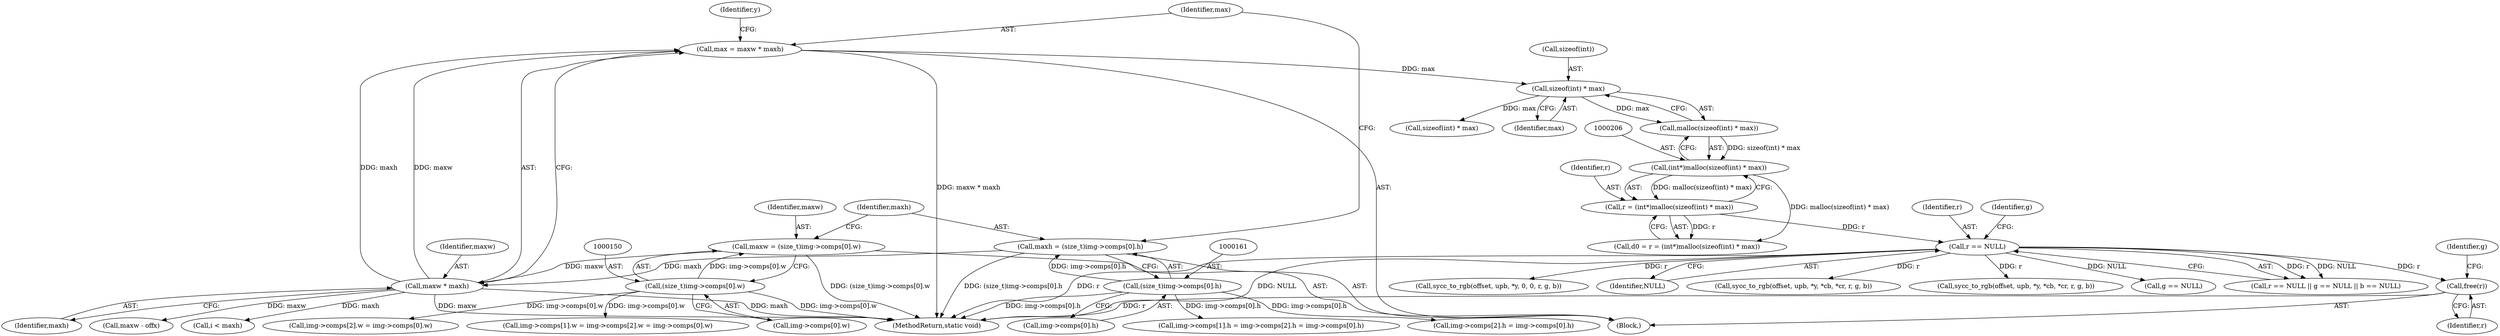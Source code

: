 digraph "0_openjpeg_15f081c89650dccee4aa4ae66f614c3fdb268767_1@pointer" {
"1000532" [label="(Call,free(r))"];
"1000236" [label="(Call,r == NULL)"];
"1000203" [label="(Call,r = (int*)malloc(sizeof(int) * max))"];
"1000205" [label="(Call,(int*)malloc(sizeof(int) * max))"];
"1000207" [label="(Call,malloc(sizeof(int) * max))"];
"1000208" [label="(Call,sizeof(int) * max)"];
"1000169" [label="(Call,max = maxw * maxh)"];
"1000171" [label="(Call,maxw * maxh)"];
"1000147" [label="(Call,maxw = (size_t)img->comps[0].w)"];
"1000149" [label="(Call,(size_t)img->comps[0].w)"];
"1000158" [label="(Call,maxh = (size_t)img->comps[0].h)"];
"1000160" [label="(Call,(size_t)img->comps[0].h)"];
"1000175" [label="(Identifier,y)"];
"1000464" [label="(Call,img->comps[2].h = img->comps[0].h)"];
"1000151" [label="(Call,img->comps[0].w)"];
"1000256" [label="(Call,maxw - offx)"];
"1000205" [label="(Call,(int*)malloc(sizeof(int) * max))"];
"1000104" [label="(Block,)"];
"1000204" [label="(Identifier,r)"];
"1000171" [label="(Call,maxw * maxh)"];
"1000535" [label="(Identifier,g)"];
"1000219" [label="(Call,sizeof(int) * max)"];
"1000538" [label="(MethodReturn,static void)"];
"1000309" [label="(Call,sycc_to_rgb(offset, upb, *y, *cb, *cr, r, g, b))"];
"1000147" [label="(Call,maxw = (size_t)img->comps[0].w)"];
"1000169" [label="(Call,max = maxw * maxh)"];
"1000203" [label="(Call,r = (int*)malloc(sizeof(int) * max))"];
"1000148" [label="(Identifier,maxw)"];
"1000160" [label="(Call,(size_t)img->comps[0].h)"];
"1000211" [label="(Identifier,max)"];
"1000441" [label="(Call,img->comps[2].w = img->comps[0].w)"];
"1000237" [label="(Identifier,r)"];
"1000240" [label="(Call,g == NULL)"];
"1000207" [label="(Call,malloc(sizeof(int) * max))"];
"1000159" [label="(Identifier,maxh)"];
"1000162" [label="(Call,img->comps[0].h)"];
"1000532" [label="(Call,free(r))"];
"1000433" [label="(Call,img->comps[1].w = img->comps[2].w = img->comps[0].w)"];
"1000235" [label="(Call,r == NULL || g == NULL || b == NULL)"];
"1000275" [label="(Call,sycc_to_rgb(offset, upb, *y, 0, 0, r, g, b))"];
"1000149" [label="(Call,(size_t)img->comps[0].w)"];
"1000241" [label="(Identifier,g)"];
"1000238" [label="(Identifier,NULL)"];
"1000201" [label="(Call,d0 = r = (int*)malloc(sizeof(int) * max))"];
"1000533" [label="(Identifier,r)"];
"1000358" [label="(Call,sycc_to_rgb(offset, upb, *y, *cb, *cr, r, g, b))"];
"1000263" [label="(Call,i < maxh)"];
"1000170" [label="(Identifier,max)"];
"1000173" [label="(Identifier,maxh)"];
"1000209" [label="(Call,sizeof(int))"];
"1000172" [label="(Identifier,maxw)"];
"1000208" [label="(Call,sizeof(int) * max)"];
"1000158" [label="(Call,maxh = (size_t)img->comps[0].h)"];
"1000236" [label="(Call,r == NULL)"];
"1000456" [label="(Call,img->comps[1].h = img->comps[2].h = img->comps[0].h)"];
"1000532" -> "1000104"  [label="AST: "];
"1000532" -> "1000533"  [label="CFG: "];
"1000533" -> "1000532"  [label="AST: "];
"1000535" -> "1000532"  [label="CFG: "];
"1000532" -> "1000538"  [label="DDG: r"];
"1000236" -> "1000532"  [label="DDG: r"];
"1000236" -> "1000235"  [label="AST: "];
"1000236" -> "1000238"  [label="CFG: "];
"1000237" -> "1000236"  [label="AST: "];
"1000238" -> "1000236"  [label="AST: "];
"1000241" -> "1000236"  [label="CFG: "];
"1000235" -> "1000236"  [label="CFG: "];
"1000236" -> "1000538"  [label="DDG: r"];
"1000236" -> "1000538"  [label="DDG: NULL"];
"1000236" -> "1000235"  [label="DDG: r"];
"1000236" -> "1000235"  [label="DDG: NULL"];
"1000203" -> "1000236"  [label="DDG: r"];
"1000236" -> "1000240"  [label="DDG: NULL"];
"1000236" -> "1000275"  [label="DDG: r"];
"1000236" -> "1000309"  [label="DDG: r"];
"1000236" -> "1000358"  [label="DDG: r"];
"1000203" -> "1000201"  [label="AST: "];
"1000203" -> "1000205"  [label="CFG: "];
"1000204" -> "1000203"  [label="AST: "];
"1000205" -> "1000203"  [label="AST: "];
"1000201" -> "1000203"  [label="CFG: "];
"1000203" -> "1000201"  [label="DDG: r"];
"1000205" -> "1000203"  [label="DDG: malloc(sizeof(int) * max)"];
"1000205" -> "1000207"  [label="CFG: "];
"1000206" -> "1000205"  [label="AST: "];
"1000207" -> "1000205"  [label="AST: "];
"1000205" -> "1000201"  [label="DDG: malloc(sizeof(int) * max)"];
"1000207" -> "1000205"  [label="DDG: sizeof(int) * max"];
"1000207" -> "1000208"  [label="CFG: "];
"1000208" -> "1000207"  [label="AST: "];
"1000208" -> "1000207"  [label="DDG: max"];
"1000208" -> "1000211"  [label="CFG: "];
"1000209" -> "1000208"  [label="AST: "];
"1000211" -> "1000208"  [label="AST: "];
"1000169" -> "1000208"  [label="DDG: max"];
"1000208" -> "1000219"  [label="DDG: max"];
"1000169" -> "1000104"  [label="AST: "];
"1000169" -> "1000171"  [label="CFG: "];
"1000170" -> "1000169"  [label="AST: "];
"1000171" -> "1000169"  [label="AST: "];
"1000175" -> "1000169"  [label="CFG: "];
"1000169" -> "1000538"  [label="DDG: maxw * maxh"];
"1000171" -> "1000169"  [label="DDG: maxw"];
"1000171" -> "1000169"  [label="DDG: maxh"];
"1000171" -> "1000173"  [label="CFG: "];
"1000172" -> "1000171"  [label="AST: "];
"1000173" -> "1000171"  [label="AST: "];
"1000171" -> "1000538"  [label="DDG: maxw"];
"1000171" -> "1000538"  [label="DDG: maxh"];
"1000147" -> "1000171"  [label="DDG: maxw"];
"1000158" -> "1000171"  [label="DDG: maxh"];
"1000171" -> "1000256"  [label="DDG: maxw"];
"1000171" -> "1000263"  [label="DDG: maxh"];
"1000147" -> "1000104"  [label="AST: "];
"1000147" -> "1000149"  [label="CFG: "];
"1000148" -> "1000147"  [label="AST: "];
"1000149" -> "1000147"  [label="AST: "];
"1000159" -> "1000147"  [label="CFG: "];
"1000147" -> "1000538"  [label="DDG: (size_t)img->comps[0].w"];
"1000149" -> "1000147"  [label="DDG: img->comps[0].w"];
"1000149" -> "1000151"  [label="CFG: "];
"1000150" -> "1000149"  [label="AST: "];
"1000151" -> "1000149"  [label="AST: "];
"1000149" -> "1000538"  [label="DDG: img->comps[0].w"];
"1000149" -> "1000433"  [label="DDG: img->comps[0].w"];
"1000149" -> "1000441"  [label="DDG: img->comps[0].w"];
"1000158" -> "1000104"  [label="AST: "];
"1000158" -> "1000160"  [label="CFG: "];
"1000159" -> "1000158"  [label="AST: "];
"1000160" -> "1000158"  [label="AST: "];
"1000170" -> "1000158"  [label="CFG: "];
"1000158" -> "1000538"  [label="DDG: (size_t)img->comps[0].h"];
"1000160" -> "1000158"  [label="DDG: img->comps[0].h"];
"1000160" -> "1000162"  [label="CFG: "];
"1000161" -> "1000160"  [label="AST: "];
"1000162" -> "1000160"  [label="AST: "];
"1000160" -> "1000538"  [label="DDG: img->comps[0].h"];
"1000160" -> "1000456"  [label="DDG: img->comps[0].h"];
"1000160" -> "1000464"  [label="DDG: img->comps[0].h"];
}
